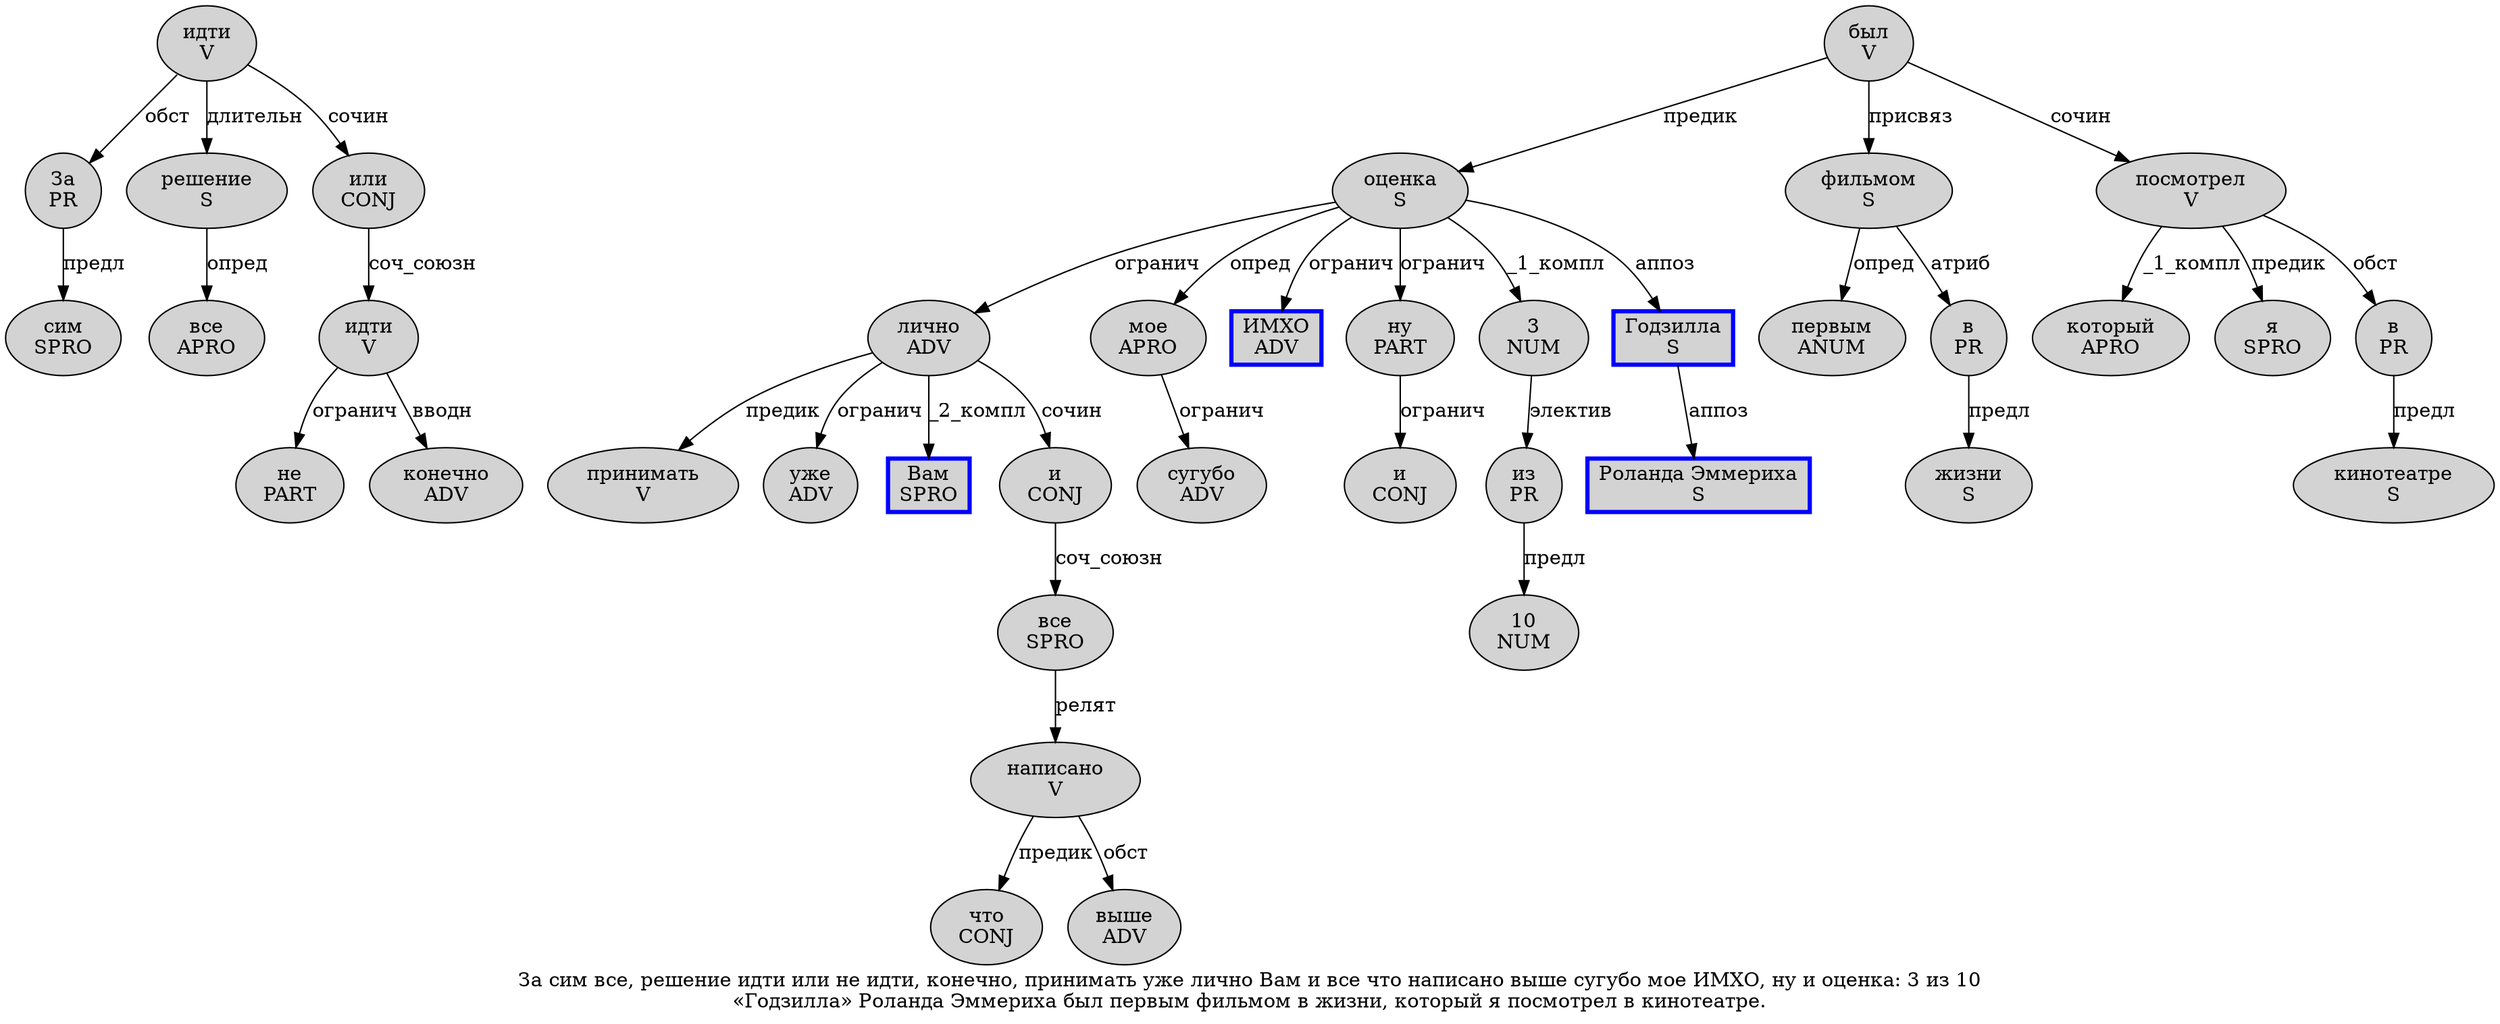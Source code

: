 digraph SENTENCE_4574 {
	graph [label="За сим все, решение идти или не идти, конечно, принимать уже лично Вам и все что написано выше сугубо мое ИМХО, ну и оценка: 3 из 10
«Годзилла» Роланда Эммериха был первым фильмом в жизни, который я посмотрел в кинотеатре."]
	node [style=filled]
		0 [label="За
PR" color="" fillcolor=lightgray penwidth=1 shape=ellipse]
		1 [label="сим
SPRO" color="" fillcolor=lightgray penwidth=1 shape=ellipse]
		2 [label="все
APRO" color="" fillcolor=lightgray penwidth=1 shape=ellipse]
		4 [label="решение
S" color="" fillcolor=lightgray penwidth=1 shape=ellipse]
		5 [label="идти
V" color="" fillcolor=lightgray penwidth=1 shape=ellipse]
		6 [label="или
CONJ" color="" fillcolor=lightgray penwidth=1 shape=ellipse]
		7 [label="не
PART" color="" fillcolor=lightgray penwidth=1 shape=ellipse]
		8 [label="идти
V" color="" fillcolor=lightgray penwidth=1 shape=ellipse]
		10 [label="конечно
ADV" color="" fillcolor=lightgray penwidth=1 shape=ellipse]
		12 [label="принимать
V" color="" fillcolor=lightgray penwidth=1 shape=ellipse]
		13 [label="уже
ADV" color="" fillcolor=lightgray penwidth=1 shape=ellipse]
		14 [label="лично
ADV" color="" fillcolor=lightgray penwidth=1 shape=ellipse]
		15 [label="Вам
SPRO" color=blue fillcolor=lightgray penwidth=3 shape=box]
		16 [label="и
CONJ" color="" fillcolor=lightgray penwidth=1 shape=ellipse]
		17 [label="все
SPRO" color="" fillcolor=lightgray penwidth=1 shape=ellipse]
		18 [label="что
CONJ" color="" fillcolor=lightgray penwidth=1 shape=ellipse]
		19 [label="написано
V" color="" fillcolor=lightgray penwidth=1 shape=ellipse]
		20 [label="выше
ADV" color="" fillcolor=lightgray penwidth=1 shape=ellipse]
		21 [label="сугубо
ADV" color="" fillcolor=lightgray penwidth=1 shape=ellipse]
		22 [label="мое
APRO" color="" fillcolor=lightgray penwidth=1 shape=ellipse]
		23 [label="ИМХО
ADV" color=blue fillcolor=lightgray penwidth=3 shape=box]
		25 [label="ну
PART" color="" fillcolor=lightgray penwidth=1 shape=ellipse]
		26 [label="и
CONJ" color="" fillcolor=lightgray penwidth=1 shape=ellipse]
		27 [label="оценка
S" color="" fillcolor=lightgray penwidth=1 shape=ellipse]
		29 [label="3
NUM" color="" fillcolor=lightgray penwidth=1 shape=ellipse]
		30 [label="из
PR" color="" fillcolor=lightgray penwidth=1 shape=ellipse]
		31 [label="10
NUM" color="" fillcolor=lightgray penwidth=1 shape=ellipse]
		33 [label="Годзилла
S" color=blue fillcolor=lightgray penwidth=3 shape=box]
		35 [label="Роланда Эммериха
S" color=blue fillcolor=lightgray penwidth=3 shape=box]
		36 [label="был
V" color="" fillcolor=lightgray penwidth=1 shape=ellipse]
		37 [label="первым
ANUM" color="" fillcolor=lightgray penwidth=1 shape=ellipse]
		38 [label="фильмом
S" color="" fillcolor=lightgray penwidth=1 shape=ellipse]
		39 [label="в
PR" color="" fillcolor=lightgray penwidth=1 shape=ellipse]
		40 [label="жизни
S" color="" fillcolor=lightgray penwidth=1 shape=ellipse]
		42 [label="который
APRO" color="" fillcolor=lightgray penwidth=1 shape=ellipse]
		43 [label="я
SPRO" color="" fillcolor=lightgray penwidth=1 shape=ellipse]
		44 [label="посмотрел
V" color="" fillcolor=lightgray penwidth=1 shape=ellipse]
		45 [label="в
PR" color="" fillcolor=lightgray penwidth=1 shape=ellipse]
		46 [label="кинотеатре
S" color="" fillcolor=lightgray penwidth=1 shape=ellipse]
			5 -> 0 [label="обст"]
			5 -> 4 [label="длительн"]
			5 -> 6 [label="сочин"]
			4 -> 2 [label="опред"]
			36 -> 27 [label="предик"]
			36 -> 38 [label="присвяз"]
			36 -> 44 [label="сочин"]
			45 -> 46 [label="предл"]
			44 -> 42 [label="_1_компл"]
			44 -> 43 [label="предик"]
			44 -> 45 [label="обст"]
			25 -> 26 [label="огранич"]
			17 -> 19 [label="релят"]
			38 -> 37 [label="опред"]
			38 -> 39 [label="атриб"]
			22 -> 21 [label="огранич"]
			33 -> 35 [label="аппоз"]
			16 -> 17 [label="соч_союзн"]
			8 -> 7 [label="огранич"]
			8 -> 10 [label="вводн"]
			19 -> 18 [label="предик"]
			19 -> 20 [label="обст"]
			0 -> 1 [label="предл"]
			27 -> 14 [label="огранич"]
			27 -> 22 [label="опред"]
			27 -> 23 [label="огранич"]
			27 -> 25 [label="огранич"]
			27 -> 29 [label="_1_компл"]
			27 -> 33 [label="аппоз"]
			6 -> 8 [label="соч_союзн"]
			30 -> 31 [label="предл"]
			39 -> 40 [label="предл"]
			29 -> 30 [label="электив"]
			14 -> 12 [label="предик"]
			14 -> 13 [label="огранич"]
			14 -> 15 [label="_2_компл"]
			14 -> 16 [label="сочин"]
}